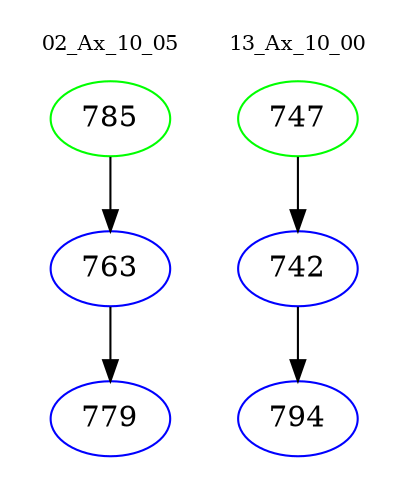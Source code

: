 digraph{
subgraph cluster_0 {
color = white
label = "02_Ax_10_05";
fontsize=10;
T0_785 [label="785", color="green"]
T0_785 -> T0_763 [color="black"]
T0_763 [label="763", color="blue"]
T0_763 -> T0_779 [color="black"]
T0_779 [label="779", color="blue"]
}
subgraph cluster_1 {
color = white
label = "13_Ax_10_00";
fontsize=10;
T1_747 [label="747", color="green"]
T1_747 -> T1_742 [color="black"]
T1_742 [label="742", color="blue"]
T1_742 -> T1_794 [color="black"]
T1_794 [label="794", color="blue"]
}
}

